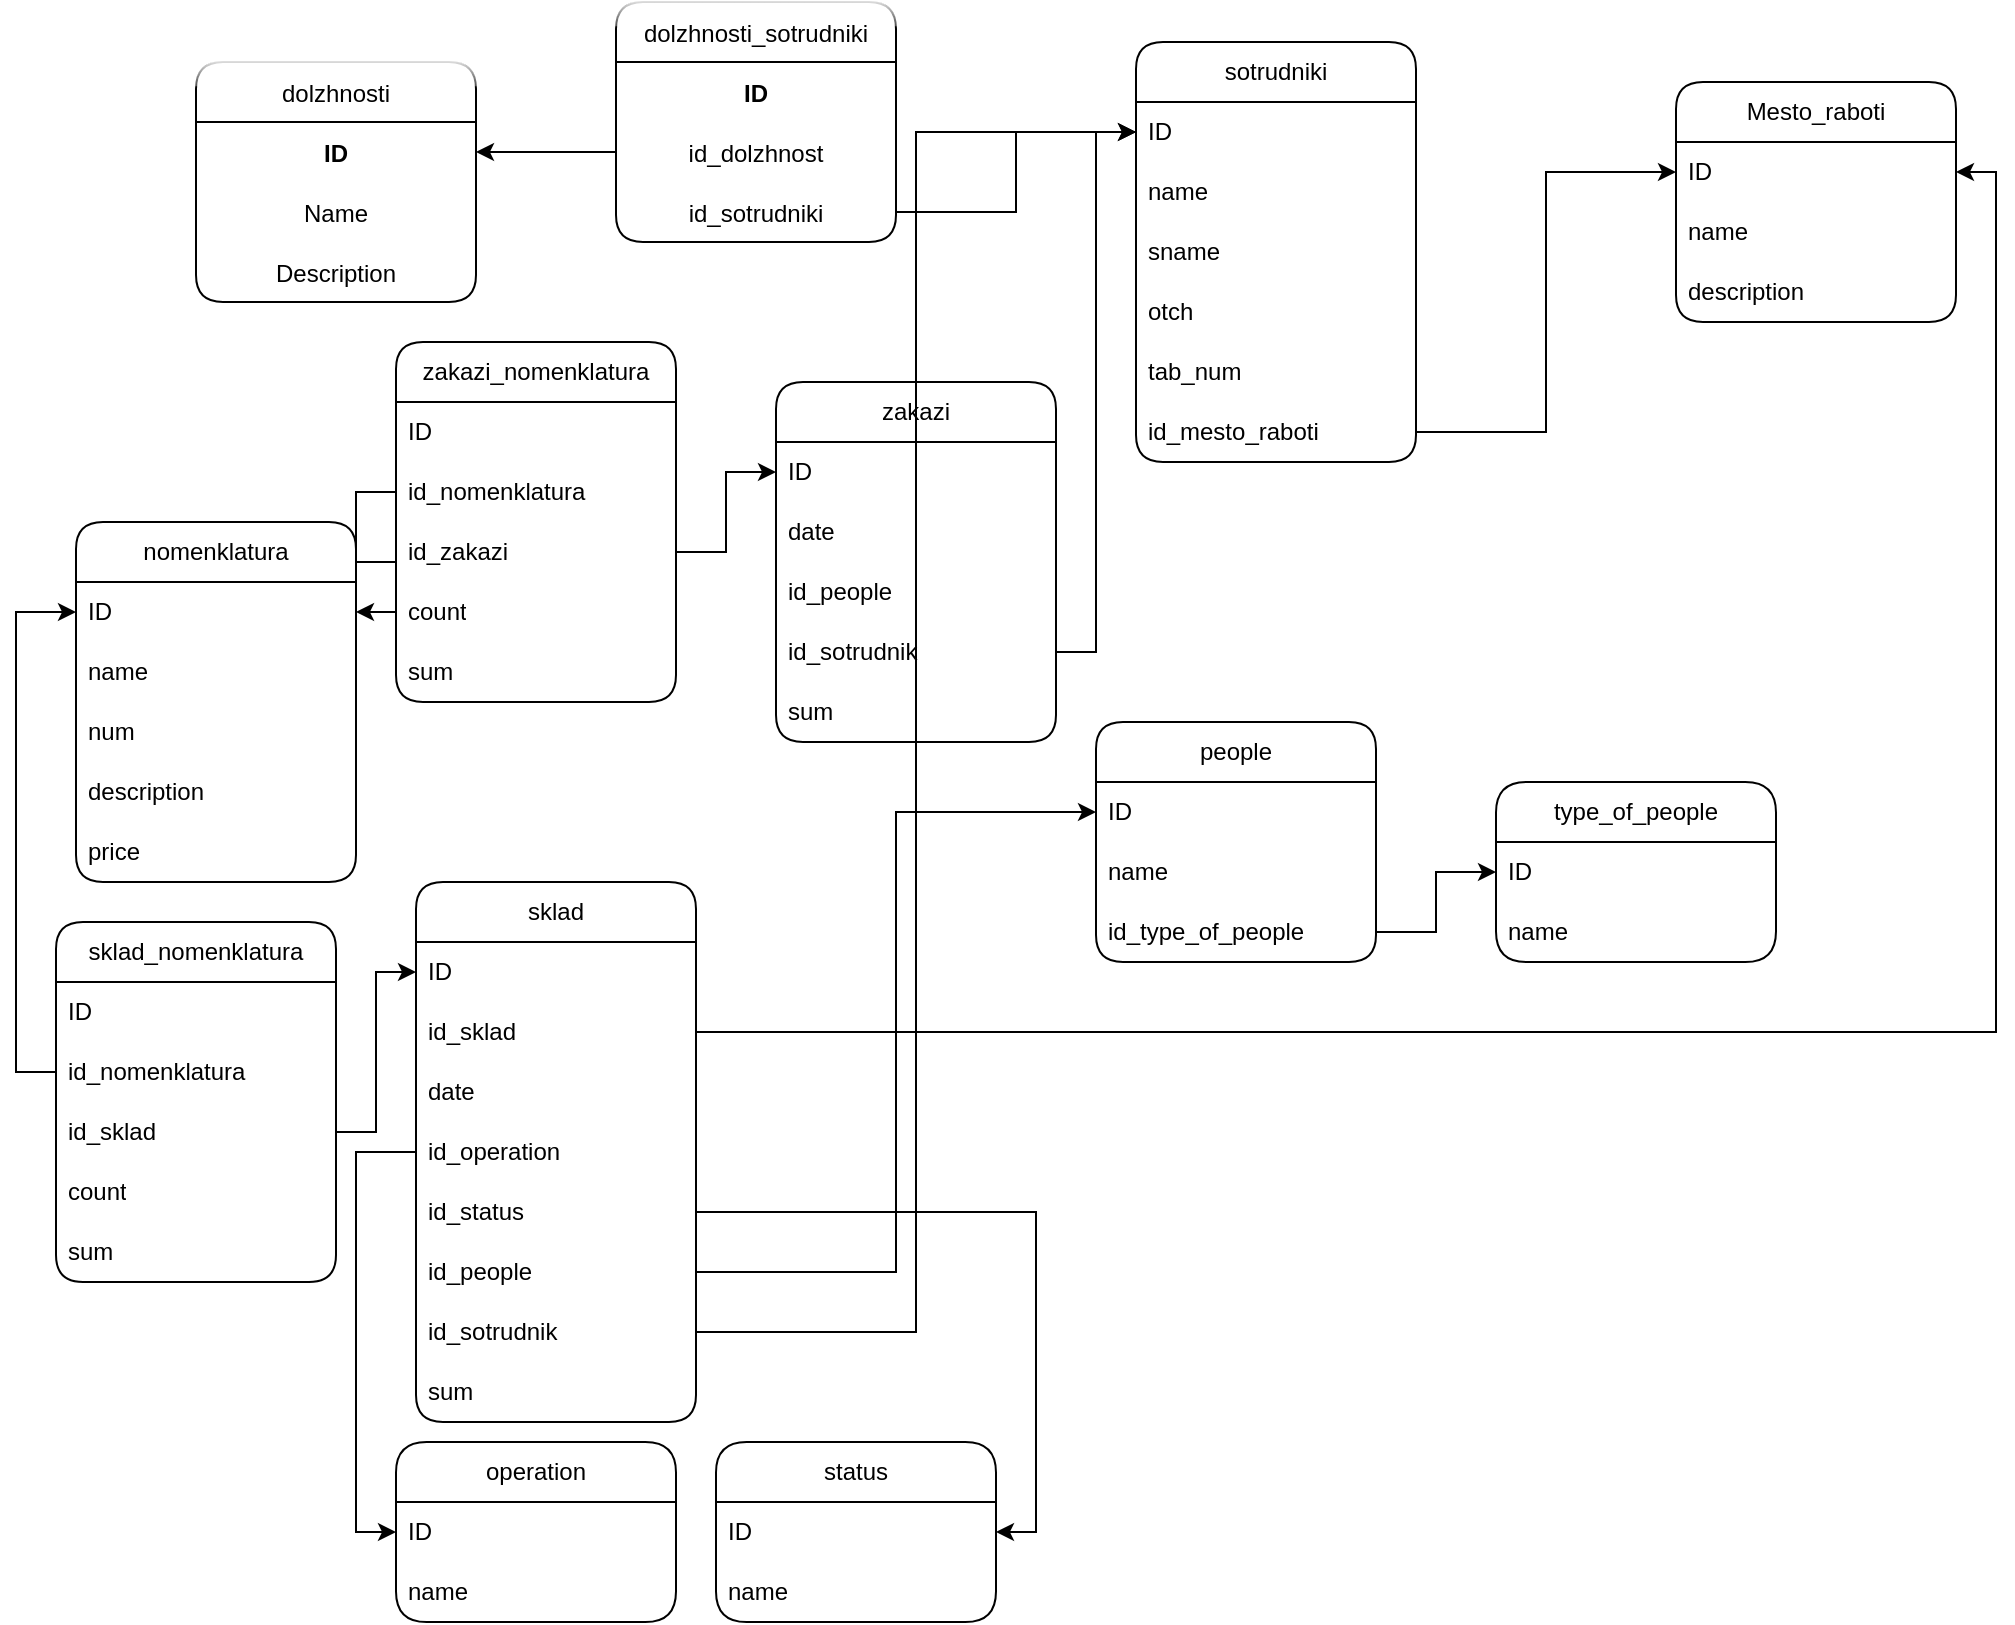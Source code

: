 <mxfile version="20.7.4" type="github">
  <diagram name="Page-1" id="9f46799a-70d6-7492-0946-bef42562c5a5">
    <mxGraphModel dx="1035" dy="1403" grid="1" gridSize="10" guides="1" tooltips="1" connect="1" arrows="1" fold="1" page="1" pageScale="1" pageWidth="1100" pageHeight="850" background="none" math="0" shadow="0">
      <root>
        <mxCell id="0" />
        <mxCell id="1" parent="0" />
        <mxCell id="T5hlyo-ahhFVCAqhgBuh-1" value="Mesto_raboti" style="swimlane;fontStyle=0;childLayout=stackLayout;horizontal=1;startSize=30;horizontalStack=0;resizeParent=1;resizeParentMax=0;resizeLast=0;collapsible=1;marginBottom=0;whiteSpace=wrap;html=1;fillStyle=auto;shadow=0;glass=0;rounded=1;" vertex="1" parent="1">
          <mxGeometry x="840" y="-780" width="140" height="120" as="geometry" />
        </mxCell>
        <mxCell id="T5hlyo-ahhFVCAqhgBuh-8" value="ID" style="text;strokeColor=none;fillColor=none;align=left;verticalAlign=middle;spacingLeft=4;spacingRight=4;overflow=hidden;points=[[0,0.5],[1,0.5]];portConstraint=eastwest;rotatable=0;whiteSpace=wrap;html=1;" vertex="1" parent="T5hlyo-ahhFVCAqhgBuh-1">
          <mxGeometry y="30" width="140" height="30" as="geometry" />
        </mxCell>
        <mxCell id="T5hlyo-ahhFVCAqhgBuh-2" value="name" style="text;strokeColor=none;fillColor=none;align=left;verticalAlign=middle;spacingLeft=4;spacingRight=4;overflow=hidden;points=[[0,0.5],[1,0.5]];portConstraint=eastwest;rotatable=0;whiteSpace=wrap;html=1;" vertex="1" parent="T5hlyo-ahhFVCAqhgBuh-1">
          <mxGeometry y="60" width="140" height="30" as="geometry" />
        </mxCell>
        <mxCell id="T5hlyo-ahhFVCAqhgBuh-3" value="description" style="text;strokeColor=none;fillColor=none;align=left;verticalAlign=middle;spacingLeft=4;spacingRight=4;overflow=hidden;points=[[0,0.5],[1,0.5]];portConstraint=eastwest;rotatable=0;whiteSpace=wrap;html=1;" vertex="1" parent="T5hlyo-ahhFVCAqhgBuh-1">
          <mxGeometry y="90" width="140" height="30" as="geometry" />
        </mxCell>
        <mxCell id="T5hlyo-ahhFVCAqhgBuh-5" value="sotrudniki" style="swimlane;fontStyle=0;childLayout=stackLayout;horizontal=1;startSize=30;horizontalStack=0;resizeParent=1;resizeParentMax=0;resizeLast=0;collapsible=1;marginBottom=0;whiteSpace=wrap;html=1;fillStyle=auto;shadow=0;glass=0;rounded=1;" vertex="1" parent="1">
          <mxGeometry x="570" y="-800" width="140" height="210" as="geometry" />
        </mxCell>
        <mxCell id="T5hlyo-ahhFVCAqhgBuh-9" value="ID" style="text;strokeColor=none;fillColor=none;align=left;verticalAlign=middle;spacingLeft=4;spacingRight=4;overflow=hidden;points=[[0,0.5],[1,0.5]];portConstraint=eastwest;rotatable=0;whiteSpace=wrap;html=1;" vertex="1" parent="T5hlyo-ahhFVCAqhgBuh-5">
          <mxGeometry y="30" width="140" height="30" as="geometry" />
        </mxCell>
        <mxCell id="T5hlyo-ahhFVCAqhgBuh-6" value="name" style="text;strokeColor=none;fillColor=none;align=left;verticalAlign=middle;spacingLeft=4;spacingRight=4;overflow=hidden;points=[[0,0.5],[1,0.5]];portConstraint=eastwest;rotatable=0;whiteSpace=wrap;html=1;" vertex="1" parent="T5hlyo-ahhFVCAqhgBuh-5">
          <mxGeometry y="60" width="140" height="30" as="geometry" />
        </mxCell>
        <mxCell id="T5hlyo-ahhFVCAqhgBuh-7" value="sname" style="text;strokeColor=none;fillColor=none;align=left;verticalAlign=middle;spacingLeft=4;spacingRight=4;overflow=hidden;points=[[0,0.5],[1,0.5]];portConstraint=eastwest;rotatable=0;whiteSpace=wrap;html=1;" vertex="1" parent="T5hlyo-ahhFVCAqhgBuh-5">
          <mxGeometry y="90" width="140" height="30" as="geometry" />
        </mxCell>
        <mxCell id="T5hlyo-ahhFVCAqhgBuh-10" value="otch" style="text;strokeColor=none;fillColor=none;align=left;verticalAlign=middle;spacingLeft=4;spacingRight=4;overflow=hidden;points=[[0,0.5],[1,0.5]];portConstraint=eastwest;rotatable=0;whiteSpace=wrap;html=1;" vertex="1" parent="T5hlyo-ahhFVCAqhgBuh-5">
          <mxGeometry y="120" width="140" height="30" as="geometry" />
        </mxCell>
        <mxCell id="T5hlyo-ahhFVCAqhgBuh-21" value="tab_num" style="text;strokeColor=none;fillColor=none;align=left;verticalAlign=middle;spacingLeft=4;spacingRight=4;overflow=hidden;points=[[0,0.5],[1,0.5]];portConstraint=eastwest;rotatable=0;whiteSpace=wrap;html=1;" vertex="1" parent="T5hlyo-ahhFVCAqhgBuh-5">
          <mxGeometry y="150" width="140" height="30" as="geometry" />
        </mxCell>
        <mxCell id="T5hlyo-ahhFVCAqhgBuh-22" value="id_mesto_raboti" style="text;strokeColor=none;fillColor=none;align=left;verticalAlign=middle;spacingLeft=4;spacingRight=4;overflow=hidden;points=[[0,0.5],[1,0.5]];portConstraint=eastwest;rotatable=0;whiteSpace=wrap;html=1;" vertex="1" parent="T5hlyo-ahhFVCAqhgBuh-5">
          <mxGeometry y="180" width="140" height="30" as="geometry" />
        </mxCell>
        <mxCell id="T5hlyo-ahhFVCAqhgBuh-11" value="dolzhnosti" style="swimlane;fontStyle=0;childLayout=stackLayout;horizontal=1;startSize=30;horizontalStack=0;resizeParent=1;resizeParentMax=0;resizeLast=0;collapsible=1;marginBottom=0;rounded=1;shadow=0;glass=1;sketch=0;swimlaneFillColor=none;" vertex="1" parent="1">
          <mxGeometry x="100" y="-790" width="140" height="120" as="geometry" />
        </mxCell>
        <mxCell id="T5hlyo-ahhFVCAqhgBuh-12" value="ID" style="text;strokeColor=none;fillColor=none;align=center;verticalAlign=middle;spacingLeft=4;spacingRight=4;overflow=hidden;points=[[0,0.5],[1,0.5]];portConstraint=eastwest;rotatable=0;rounded=1;shadow=0;glass=1;sketch=0;fontStyle=1" vertex="1" parent="T5hlyo-ahhFVCAqhgBuh-11">
          <mxGeometry y="30" width="140" height="30" as="geometry" />
        </mxCell>
        <mxCell id="T5hlyo-ahhFVCAqhgBuh-13" value="Name" style="text;strokeColor=none;fillColor=none;align=center;verticalAlign=middle;spacingLeft=4;spacingRight=4;overflow=hidden;points=[[0,0.5],[1,0.5]];portConstraint=eastwest;rotatable=0;rounded=1;shadow=0;glass=1;sketch=0;fontStyle=0" vertex="1" parent="T5hlyo-ahhFVCAqhgBuh-11">
          <mxGeometry y="60" width="140" height="30" as="geometry" />
        </mxCell>
        <mxCell id="T5hlyo-ahhFVCAqhgBuh-14" value="Description" style="text;strokeColor=none;fillColor=none;align=center;verticalAlign=middle;spacingLeft=4;spacingRight=4;overflow=hidden;points=[[0,0.5],[1,0.5]];portConstraint=eastwest;rotatable=0;rounded=1;shadow=0;glass=1;sketch=0;fontStyle=0" vertex="1" parent="T5hlyo-ahhFVCAqhgBuh-11">
          <mxGeometry y="90" width="140" height="30" as="geometry" />
        </mxCell>
        <mxCell id="T5hlyo-ahhFVCAqhgBuh-15" value="dolzhnosti_sotrudniki" style="swimlane;fontStyle=0;childLayout=stackLayout;horizontal=1;startSize=30;horizontalStack=0;resizeParent=1;resizeParentMax=0;resizeLast=0;collapsible=1;marginBottom=0;rounded=1;shadow=0;glass=1;sketch=0;swimlaneFillColor=none;" vertex="1" parent="1">
          <mxGeometry x="310" y="-820" width="140" height="120" as="geometry" />
        </mxCell>
        <mxCell id="T5hlyo-ahhFVCAqhgBuh-16" value="ID" style="text;strokeColor=none;fillColor=none;align=center;verticalAlign=middle;spacingLeft=4;spacingRight=4;overflow=hidden;points=[[0,0.5],[1,0.5]];portConstraint=eastwest;rotatable=0;rounded=1;shadow=0;glass=1;sketch=0;fontStyle=1" vertex="1" parent="T5hlyo-ahhFVCAqhgBuh-15">
          <mxGeometry y="30" width="140" height="30" as="geometry" />
        </mxCell>
        <mxCell id="T5hlyo-ahhFVCAqhgBuh-17" value="id_dolzhnost" style="text;strokeColor=none;fillColor=none;align=center;verticalAlign=middle;spacingLeft=4;spacingRight=4;overflow=hidden;points=[[0,0.5],[1,0.5]];portConstraint=eastwest;rotatable=0;rounded=1;shadow=0;glass=1;sketch=0;fontStyle=0" vertex="1" parent="T5hlyo-ahhFVCAqhgBuh-15">
          <mxGeometry y="60" width="140" height="30" as="geometry" />
        </mxCell>
        <mxCell id="T5hlyo-ahhFVCAqhgBuh-18" value="id_sotrudniki" style="text;strokeColor=none;fillColor=none;align=center;verticalAlign=middle;spacingLeft=4;spacingRight=4;overflow=hidden;points=[[0,0.5],[1,0.5]];portConstraint=eastwest;rotatable=0;rounded=1;shadow=0;glass=1;sketch=0;fontStyle=0" vertex="1" parent="T5hlyo-ahhFVCAqhgBuh-15">
          <mxGeometry y="90" width="140" height="30" as="geometry" />
        </mxCell>
        <mxCell id="T5hlyo-ahhFVCAqhgBuh-19" style="edgeStyle=orthogonalEdgeStyle;rounded=0;orthogonalLoop=1;jettySize=auto;html=1;exitX=0;exitY=0.5;exitDx=0;exitDy=0;entryX=1;entryY=0.5;entryDx=0;entryDy=0;" edge="1" parent="1" source="T5hlyo-ahhFVCAqhgBuh-17" target="T5hlyo-ahhFVCAqhgBuh-12">
          <mxGeometry relative="1" as="geometry" />
        </mxCell>
        <mxCell id="T5hlyo-ahhFVCAqhgBuh-20" style="edgeStyle=orthogonalEdgeStyle;rounded=0;orthogonalLoop=1;jettySize=auto;html=1;entryX=0;entryY=0.5;entryDx=0;entryDy=0;" edge="1" parent="1" source="T5hlyo-ahhFVCAqhgBuh-18" target="T5hlyo-ahhFVCAqhgBuh-9">
          <mxGeometry relative="1" as="geometry" />
        </mxCell>
        <mxCell id="T5hlyo-ahhFVCAqhgBuh-23" style="edgeStyle=orthogonalEdgeStyle;rounded=0;orthogonalLoop=1;jettySize=auto;html=1;entryX=0;entryY=0.5;entryDx=0;entryDy=0;" edge="1" parent="1" source="T5hlyo-ahhFVCAqhgBuh-22" target="T5hlyo-ahhFVCAqhgBuh-8">
          <mxGeometry relative="1" as="geometry" />
        </mxCell>
        <mxCell id="T5hlyo-ahhFVCAqhgBuh-24" value="people" style="swimlane;fontStyle=0;childLayout=stackLayout;horizontal=1;startSize=30;horizontalStack=0;resizeParent=1;resizeParentMax=0;resizeLast=0;collapsible=1;marginBottom=0;whiteSpace=wrap;html=1;fillStyle=auto;shadow=0;glass=0;rounded=1;" vertex="1" parent="1">
          <mxGeometry x="550" y="-460" width="140" height="120" as="geometry" />
        </mxCell>
        <mxCell id="T5hlyo-ahhFVCAqhgBuh-25" value="ID" style="text;strokeColor=none;fillColor=none;align=left;verticalAlign=middle;spacingLeft=4;spacingRight=4;overflow=hidden;points=[[0,0.5],[1,0.5]];portConstraint=eastwest;rotatable=0;whiteSpace=wrap;html=1;" vertex="1" parent="T5hlyo-ahhFVCAqhgBuh-24">
          <mxGeometry y="30" width="140" height="30" as="geometry" />
        </mxCell>
        <mxCell id="T5hlyo-ahhFVCAqhgBuh-26" value="name" style="text;strokeColor=none;fillColor=none;align=left;verticalAlign=middle;spacingLeft=4;spacingRight=4;overflow=hidden;points=[[0,0.5],[1,0.5]];portConstraint=eastwest;rotatable=0;whiteSpace=wrap;html=1;" vertex="1" parent="T5hlyo-ahhFVCAqhgBuh-24">
          <mxGeometry y="60" width="140" height="30" as="geometry" />
        </mxCell>
        <mxCell id="T5hlyo-ahhFVCAqhgBuh-77" value="id_type_of_people" style="text;strokeColor=none;fillColor=none;align=left;verticalAlign=middle;spacingLeft=4;spacingRight=4;overflow=hidden;points=[[0,0.5],[1,0.5]];portConstraint=eastwest;rotatable=0;whiteSpace=wrap;html=1;" vertex="1" parent="T5hlyo-ahhFVCAqhgBuh-24">
          <mxGeometry y="90" width="140" height="30" as="geometry" />
        </mxCell>
        <mxCell id="T5hlyo-ahhFVCAqhgBuh-47" value="nomenklatura" style="swimlane;fontStyle=0;childLayout=stackLayout;horizontal=1;startSize=30;horizontalStack=0;resizeParent=1;resizeParentMax=0;resizeLast=0;collapsible=1;marginBottom=0;whiteSpace=wrap;html=1;fillStyle=auto;shadow=0;glass=0;rounded=1;" vertex="1" parent="1">
          <mxGeometry x="40" y="-560" width="140" height="180" as="geometry" />
        </mxCell>
        <mxCell id="T5hlyo-ahhFVCAqhgBuh-48" value="ID" style="text;strokeColor=none;fillColor=none;align=left;verticalAlign=middle;spacingLeft=4;spacingRight=4;overflow=hidden;points=[[0,0.5],[1,0.5]];portConstraint=eastwest;rotatable=0;whiteSpace=wrap;html=1;" vertex="1" parent="T5hlyo-ahhFVCAqhgBuh-47">
          <mxGeometry y="30" width="140" height="30" as="geometry" />
        </mxCell>
        <mxCell id="T5hlyo-ahhFVCAqhgBuh-49" value="name" style="text;strokeColor=none;fillColor=none;align=left;verticalAlign=middle;spacingLeft=4;spacingRight=4;overflow=hidden;points=[[0,0.5],[1,0.5]];portConstraint=eastwest;rotatable=0;whiteSpace=wrap;html=1;" vertex="1" parent="T5hlyo-ahhFVCAqhgBuh-47">
          <mxGeometry y="60" width="140" height="30" as="geometry" />
        </mxCell>
        <mxCell id="T5hlyo-ahhFVCAqhgBuh-50" value="num" style="text;strokeColor=none;fillColor=none;align=left;verticalAlign=middle;spacingLeft=4;spacingRight=4;overflow=hidden;points=[[0,0.5],[1,0.5]];portConstraint=eastwest;rotatable=0;whiteSpace=wrap;html=1;" vertex="1" parent="T5hlyo-ahhFVCAqhgBuh-47">
          <mxGeometry y="90" width="140" height="30" as="geometry" />
        </mxCell>
        <mxCell id="T5hlyo-ahhFVCAqhgBuh-68" value="description" style="text;strokeColor=none;fillColor=none;align=left;verticalAlign=middle;spacingLeft=4;spacingRight=4;overflow=hidden;points=[[0,0.5],[1,0.5]];portConstraint=eastwest;rotatable=0;whiteSpace=wrap;html=1;" vertex="1" parent="T5hlyo-ahhFVCAqhgBuh-47">
          <mxGeometry y="120" width="140" height="30" as="geometry" />
        </mxCell>
        <mxCell id="T5hlyo-ahhFVCAqhgBuh-69" value="price" style="text;strokeColor=none;fillColor=none;align=left;verticalAlign=middle;spacingLeft=4;spacingRight=4;overflow=hidden;points=[[0,0.5],[1,0.5]];portConstraint=eastwest;rotatable=0;whiteSpace=wrap;html=1;" vertex="1" parent="T5hlyo-ahhFVCAqhgBuh-47">
          <mxGeometry y="150" width="140" height="30" as="geometry" />
        </mxCell>
        <mxCell id="T5hlyo-ahhFVCAqhgBuh-51" value="sklad" style="swimlane;fontStyle=0;childLayout=stackLayout;horizontal=1;startSize=30;horizontalStack=0;resizeParent=1;resizeParentMax=0;resizeLast=0;collapsible=1;marginBottom=0;whiteSpace=wrap;html=1;fillStyle=auto;shadow=0;glass=0;rounded=1;" vertex="1" parent="1">
          <mxGeometry x="210" y="-380" width="140" height="270" as="geometry" />
        </mxCell>
        <mxCell id="T5hlyo-ahhFVCAqhgBuh-52" value="ID" style="text;strokeColor=none;fillColor=none;align=left;verticalAlign=middle;spacingLeft=4;spacingRight=4;overflow=hidden;points=[[0,0.5],[1,0.5]];portConstraint=eastwest;rotatable=0;whiteSpace=wrap;html=1;" vertex="1" parent="T5hlyo-ahhFVCAqhgBuh-51">
          <mxGeometry y="30" width="140" height="30" as="geometry" />
        </mxCell>
        <mxCell id="T5hlyo-ahhFVCAqhgBuh-64" value="id_sklad" style="text;strokeColor=none;fillColor=none;align=left;verticalAlign=middle;spacingLeft=4;spacingRight=4;overflow=hidden;points=[[0,0.5],[1,0.5]];portConstraint=eastwest;rotatable=0;whiteSpace=wrap;html=1;" vertex="1" parent="T5hlyo-ahhFVCAqhgBuh-51">
          <mxGeometry y="60" width="140" height="30" as="geometry" />
        </mxCell>
        <mxCell id="T5hlyo-ahhFVCAqhgBuh-53" value="date" style="text;strokeColor=none;fillColor=none;align=left;verticalAlign=middle;spacingLeft=4;spacingRight=4;overflow=hidden;points=[[0,0.5],[1,0.5]];portConstraint=eastwest;rotatable=0;whiteSpace=wrap;html=1;" vertex="1" parent="T5hlyo-ahhFVCAqhgBuh-51">
          <mxGeometry y="90" width="140" height="30" as="geometry" />
        </mxCell>
        <mxCell id="T5hlyo-ahhFVCAqhgBuh-54" value="id_operation" style="text;strokeColor=none;fillColor=none;align=left;verticalAlign=middle;spacingLeft=4;spacingRight=4;overflow=hidden;points=[[0,0.5],[1,0.5]];portConstraint=eastwest;rotatable=0;whiteSpace=wrap;html=1;" vertex="1" parent="T5hlyo-ahhFVCAqhgBuh-51">
          <mxGeometry y="120" width="140" height="30" as="geometry" />
        </mxCell>
        <mxCell id="T5hlyo-ahhFVCAqhgBuh-71" value="id_status" style="text;strokeColor=none;fillColor=none;align=left;verticalAlign=middle;spacingLeft=4;spacingRight=4;overflow=hidden;points=[[0,0.5],[1,0.5]];portConstraint=eastwest;rotatable=0;whiteSpace=wrap;html=1;" vertex="1" parent="T5hlyo-ahhFVCAqhgBuh-51">
          <mxGeometry y="150" width="140" height="30" as="geometry" />
        </mxCell>
        <mxCell id="T5hlyo-ahhFVCAqhgBuh-82" value="id_people" style="text;strokeColor=none;fillColor=none;align=left;verticalAlign=middle;spacingLeft=4;spacingRight=4;overflow=hidden;points=[[0,0.5],[1,0.5]];portConstraint=eastwest;rotatable=0;whiteSpace=wrap;html=1;" vertex="1" parent="T5hlyo-ahhFVCAqhgBuh-51">
          <mxGeometry y="180" width="140" height="30" as="geometry" />
        </mxCell>
        <mxCell id="T5hlyo-ahhFVCAqhgBuh-84" value="id_sotrudnik" style="text;strokeColor=none;fillColor=none;align=left;verticalAlign=middle;spacingLeft=4;spacingRight=4;overflow=hidden;points=[[0,0.5],[1,0.5]];portConstraint=eastwest;rotatable=0;whiteSpace=wrap;html=1;" vertex="1" parent="T5hlyo-ahhFVCAqhgBuh-51">
          <mxGeometry y="210" width="140" height="30" as="geometry" />
        </mxCell>
        <mxCell id="T5hlyo-ahhFVCAqhgBuh-97" value="sum" style="text;strokeColor=none;fillColor=none;align=left;verticalAlign=middle;spacingLeft=4;spacingRight=4;overflow=hidden;points=[[0,0.5],[1,0.5]];portConstraint=eastwest;rotatable=0;whiteSpace=wrap;html=1;" vertex="1" parent="T5hlyo-ahhFVCAqhgBuh-51">
          <mxGeometry y="240" width="140" height="30" as="geometry" />
        </mxCell>
        <mxCell id="T5hlyo-ahhFVCAqhgBuh-55" value="operation" style="swimlane;fontStyle=0;childLayout=stackLayout;horizontal=1;startSize=30;horizontalStack=0;resizeParent=1;resizeParentMax=0;resizeLast=0;collapsible=1;marginBottom=0;whiteSpace=wrap;html=1;fillStyle=auto;shadow=0;glass=0;rounded=1;arcSize=17;" vertex="1" parent="1">
          <mxGeometry x="200" y="-100" width="140" height="90" as="geometry" />
        </mxCell>
        <mxCell id="T5hlyo-ahhFVCAqhgBuh-56" value="ID" style="text;strokeColor=none;fillColor=none;align=left;verticalAlign=middle;spacingLeft=4;spacingRight=4;overflow=hidden;points=[[0,0.5],[1,0.5]];portConstraint=eastwest;rotatable=0;whiteSpace=wrap;html=1;" vertex="1" parent="T5hlyo-ahhFVCAqhgBuh-55">
          <mxGeometry y="30" width="140" height="30" as="geometry" />
        </mxCell>
        <mxCell id="T5hlyo-ahhFVCAqhgBuh-57" value="name" style="text;strokeColor=none;fillColor=none;align=left;verticalAlign=middle;spacingLeft=4;spacingRight=4;overflow=hidden;points=[[0,0.5],[1,0.5]];portConstraint=eastwest;rotatable=0;whiteSpace=wrap;html=1;" vertex="1" parent="T5hlyo-ahhFVCAqhgBuh-55">
          <mxGeometry y="60" width="140" height="30" as="geometry" />
        </mxCell>
        <mxCell id="T5hlyo-ahhFVCAqhgBuh-59" style="edgeStyle=orthogonalEdgeStyle;rounded=0;orthogonalLoop=1;jettySize=auto;html=1;exitX=0;exitY=0.5;exitDx=0;exitDy=0;entryX=0;entryY=0.5;entryDx=0;entryDy=0;" edge="1" parent="1" source="T5hlyo-ahhFVCAqhgBuh-54" target="T5hlyo-ahhFVCAqhgBuh-56">
          <mxGeometry relative="1" as="geometry" />
        </mxCell>
        <mxCell id="T5hlyo-ahhFVCAqhgBuh-60" value="sklad_nomenklatura" style="swimlane;fontStyle=0;childLayout=stackLayout;horizontal=1;startSize=30;horizontalStack=0;resizeParent=1;resizeParentMax=0;resizeLast=0;collapsible=1;marginBottom=0;whiteSpace=wrap;html=1;fillStyle=auto;shadow=0;glass=0;rounded=1;" vertex="1" parent="1">
          <mxGeometry x="30" y="-360" width="140" height="180" as="geometry" />
        </mxCell>
        <mxCell id="T5hlyo-ahhFVCAqhgBuh-61" value="ID" style="text;strokeColor=none;fillColor=none;align=left;verticalAlign=middle;spacingLeft=4;spacingRight=4;overflow=hidden;points=[[0,0.5],[1,0.5]];portConstraint=eastwest;rotatable=0;whiteSpace=wrap;html=1;" vertex="1" parent="T5hlyo-ahhFVCAqhgBuh-60">
          <mxGeometry y="30" width="140" height="30" as="geometry" />
        </mxCell>
        <mxCell id="T5hlyo-ahhFVCAqhgBuh-62" value="id_nomenklatura" style="text;strokeColor=none;fillColor=none;align=left;verticalAlign=middle;spacingLeft=4;spacingRight=4;overflow=hidden;points=[[0,0.5],[1,0.5]];portConstraint=eastwest;rotatable=0;whiteSpace=wrap;html=1;" vertex="1" parent="T5hlyo-ahhFVCAqhgBuh-60">
          <mxGeometry y="60" width="140" height="30" as="geometry" />
        </mxCell>
        <mxCell id="T5hlyo-ahhFVCAqhgBuh-63" value="id_sklad" style="text;strokeColor=none;fillColor=none;align=left;verticalAlign=middle;spacingLeft=4;spacingRight=4;overflow=hidden;points=[[0,0.5],[1,0.5]];portConstraint=eastwest;rotatable=0;whiteSpace=wrap;html=1;" vertex="1" parent="T5hlyo-ahhFVCAqhgBuh-60">
          <mxGeometry y="90" width="140" height="30" as="geometry" />
        </mxCell>
        <mxCell id="T5hlyo-ahhFVCAqhgBuh-70" value="count" style="text;strokeColor=none;fillColor=none;align=left;verticalAlign=middle;spacingLeft=4;spacingRight=4;overflow=hidden;points=[[0,0.5],[1,0.5]];portConstraint=eastwest;rotatable=0;whiteSpace=wrap;html=1;" vertex="1" parent="T5hlyo-ahhFVCAqhgBuh-60">
          <mxGeometry y="120" width="140" height="30" as="geometry" />
        </mxCell>
        <mxCell id="T5hlyo-ahhFVCAqhgBuh-96" value="sum" style="text;strokeColor=none;fillColor=none;align=left;verticalAlign=middle;spacingLeft=4;spacingRight=4;overflow=hidden;points=[[0,0.5],[1,0.5]];portConstraint=eastwest;rotatable=0;whiteSpace=wrap;html=1;" vertex="1" parent="T5hlyo-ahhFVCAqhgBuh-60">
          <mxGeometry y="150" width="140" height="30" as="geometry" />
        </mxCell>
        <mxCell id="T5hlyo-ahhFVCAqhgBuh-65" style="edgeStyle=orthogonalEdgeStyle;rounded=0;orthogonalLoop=1;jettySize=auto;html=1;exitX=1;exitY=0.5;exitDx=0;exitDy=0;entryX=1;entryY=0.5;entryDx=0;entryDy=0;" edge="1" parent="1" source="T5hlyo-ahhFVCAqhgBuh-64" target="T5hlyo-ahhFVCAqhgBuh-8">
          <mxGeometry relative="1" as="geometry" />
        </mxCell>
        <mxCell id="T5hlyo-ahhFVCAqhgBuh-66" style="edgeStyle=orthogonalEdgeStyle;rounded=0;orthogonalLoop=1;jettySize=auto;html=1;exitX=0;exitY=0.5;exitDx=0;exitDy=0;entryX=0;entryY=0.5;entryDx=0;entryDy=0;" edge="1" parent="1" source="T5hlyo-ahhFVCAqhgBuh-62" target="T5hlyo-ahhFVCAqhgBuh-48">
          <mxGeometry relative="1" as="geometry" />
        </mxCell>
        <mxCell id="T5hlyo-ahhFVCAqhgBuh-67" style="edgeStyle=orthogonalEdgeStyle;rounded=0;orthogonalLoop=1;jettySize=auto;html=1;exitX=1;exitY=0.5;exitDx=0;exitDy=0;entryX=0;entryY=0.5;entryDx=0;entryDy=0;" edge="1" parent="1" source="T5hlyo-ahhFVCAqhgBuh-63" target="T5hlyo-ahhFVCAqhgBuh-52">
          <mxGeometry relative="1" as="geometry" />
        </mxCell>
        <mxCell id="T5hlyo-ahhFVCAqhgBuh-72" value="status" style="swimlane;fontStyle=0;childLayout=stackLayout;horizontal=1;startSize=30;horizontalStack=0;resizeParent=1;resizeParentMax=0;resizeLast=0;collapsible=1;marginBottom=0;whiteSpace=wrap;html=1;fillStyle=auto;shadow=0;glass=0;rounded=1;arcSize=17;" vertex="1" parent="1">
          <mxGeometry x="360" y="-100" width="140" height="90" as="geometry" />
        </mxCell>
        <mxCell id="T5hlyo-ahhFVCAqhgBuh-73" value="ID" style="text;strokeColor=none;fillColor=none;align=left;verticalAlign=middle;spacingLeft=4;spacingRight=4;overflow=hidden;points=[[0,0.5],[1,0.5]];portConstraint=eastwest;rotatable=0;whiteSpace=wrap;html=1;" vertex="1" parent="T5hlyo-ahhFVCAqhgBuh-72">
          <mxGeometry y="30" width="140" height="30" as="geometry" />
        </mxCell>
        <mxCell id="T5hlyo-ahhFVCAqhgBuh-74" value="name" style="text;strokeColor=none;fillColor=none;align=left;verticalAlign=middle;spacingLeft=4;spacingRight=4;overflow=hidden;points=[[0,0.5],[1,0.5]];portConstraint=eastwest;rotatable=0;whiteSpace=wrap;html=1;" vertex="1" parent="T5hlyo-ahhFVCAqhgBuh-72">
          <mxGeometry y="60" width="140" height="30" as="geometry" />
        </mxCell>
        <mxCell id="T5hlyo-ahhFVCAqhgBuh-75" style="edgeStyle=orthogonalEdgeStyle;rounded=0;orthogonalLoop=1;jettySize=auto;html=1;entryX=1;entryY=0.5;entryDx=0;entryDy=0;" edge="1" parent="1" source="T5hlyo-ahhFVCAqhgBuh-71" target="T5hlyo-ahhFVCAqhgBuh-73">
          <mxGeometry relative="1" as="geometry" />
        </mxCell>
        <mxCell id="T5hlyo-ahhFVCAqhgBuh-78" value="type_of_people" style="swimlane;fontStyle=0;childLayout=stackLayout;horizontal=1;startSize=30;horizontalStack=0;resizeParent=1;resizeParentMax=0;resizeLast=0;collapsible=1;marginBottom=0;whiteSpace=wrap;html=1;fillStyle=auto;shadow=0;glass=0;rounded=1;arcSize=17;" vertex="1" parent="1">
          <mxGeometry x="750" y="-430" width="140" height="90" as="geometry" />
        </mxCell>
        <mxCell id="T5hlyo-ahhFVCAqhgBuh-79" value="ID" style="text;strokeColor=none;fillColor=none;align=left;verticalAlign=middle;spacingLeft=4;spacingRight=4;overflow=hidden;points=[[0,0.5],[1,0.5]];portConstraint=eastwest;rotatable=0;whiteSpace=wrap;html=1;" vertex="1" parent="T5hlyo-ahhFVCAqhgBuh-78">
          <mxGeometry y="30" width="140" height="30" as="geometry" />
        </mxCell>
        <mxCell id="T5hlyo-ahhFVCAqhgBuh-80" value="name" style="text;strokeColor=none;fillColor=none;align=left;verticalAlign=middle;spacingLeft=4;spacingRight=4;overflow=hidden;points=[[0,0.5],[1,0.5]];portConstraint=eastwest;rotatable=0;whiteSpace=wrap;html=1;" vertex="1" parent="T5hlyo-ahhFVCAqhgBuh-78">
          <mxGeometry y="60" width="140" height="30" as="geometry" />
        </mxCell>
        <mxCell id="T5hlyo-ahhFVCAqhgBuh-81" style="edgeStyle=orthogonalEdgeStyle;rounded=0;orthogonalLoop=1;jettySize=auto;html=1;exitX=1;exitY=0.5;exitDx=0;exitDy=0;entryX=0;entryY=0.5;entryDx=0;entryDy=0;" edge="1" parent="1" source="T5hlyo-ahhFVCAqhgBuh-77" target="T5hlyo-ahhFVCAqhgBuh-78">
          <mxGeometry relative="1" as="geometry" />
        </mxCell>
        <mxCell id="T5hlyo-ahhFVCAqhgBuh-83" style="edgeStyle=orthogonalEdgeStyle;rounded=0;orthogonalLoop=1;jettySize=auto;html=1;entryX=0;entryY=0.5;entryDx=0;entryDy=0;" edge="1" parent="1" source="T5hlyo-ahhFVCAqhgBuh-82" target="T5hlyo-ahhFVCAqhgBuh-25">
          <mxGeometry relative="1" as="geometry" />
        </mxCell>
        <mxCell id="T5hlyo-ahhFVCAqhgBuh-91" value="zakazi_nomenklatura" style="swimlane;fontStyle=0;childLayout=stackLayout;horizontal=1;startSize=30;horizontalStack=0;resizeParent=1;resizeParentMax=0;resizeLast=0;collapsible=1;marginBottom=0;whiteSpace=wrap;html=1;fillStyle=auto;shadow=0;glass=0;rounded=1;" vertex="1" parent="1">
          <mxGeometry x="200" y="-650" width="140" height="180" as="geometry" />
        </mxCell>
        <mxCell id="T5hlyo-ahhFVCAqhgBuh-92" value="ID" style="text;strokeColor=none;fillColor=none;align=left;verticalAlign=middle;spacingLeft=4;spacingRight=4;overflow=hidden;points=[[0,0.5],[1,0.5]];portConstraint=eastwest;rotatable=0;whiteSpace=wrap;html=1;" vertex="1" parent="T5hlyo-ahhFVCAqhgBuh-91">
          <mxGeometry y="30" width="140" height="30" as="geometry" />
        </mxCell>
        <mxCell id="T5hlyo-ahhFVCAqhgBuh-93" value="id_nomenklatura" style="text;strokeColor=none;fillColor=none;align=left;verticalAlign=middle;spacingLeft=4;spacingRight=4;overflow=hidden;points=[[0,0.5],[1,0.5]];portConstraint=eastwest;rotatable=0;whiteSpace=wrap;html=1;" vertex="1" parent="T5hlyo-ahhFVCAqhgBuh-91">
          <mxGeometry y="60" width="140" height="30" as="geometry" />
        </mxCell>
        <mxCell id="T5hlyo-ahhFVCAqhgBuh-94" value="id_zakazi" style="text;strokeColor=none;fillColor=none;align=left;verticalAlign=middle;spacingLeft=4;spacingRight=4;overflow=hidden;points=[[0,0.5],[1,0.5]];portConstraint=eastwest;rotatable=0;whiteSpace=wrap;html=1;" vertex="1" parent="T5hlyo-ahhFVCAqhgBuh-91">
          <mxGeometry y="90" width="140" height="30" as="geometry" />
        </mxCell>
        <mxCell id="T5hlyo-ahhFVCAqhgBuh-95" value="count" style="text;strokeColor=none;fillColor=none;align=left;verticalAlign=middle;spacingLeft=4;spacingRight=4;overflow=hidden;points=[[0,0.5],[1,0.5]];portConstraint=eastwest;rotatable=0;whiteSpace=wrap;html=1;" vertex="1" parent="T5hlyo-ahhFVCAqhgBuh-91">
          <mxGeometry y="120" width="140" height="30" as="geometry" />
        </mxCell>
        <mxCell id="T5hlyo-ahhFVCAqhgBuh-99" value="sum" style="text;strokeColor=none;fillColor=none;align=left;verticalAlign=middle;spacingLeft=4;spacingRight=4;overflow=hidden;points=[[0,0.5],[1,0.5]];portConstraint=eastwest;rotatable=0;whiteSpace=wrap;html=1;" vertex="1" parent="T5hlyo-ahhFVCAqhgBuh-91">
          <mxGeometry y="150" width="140" height="30" as="geometry" />
        </mxCell>
        <mxCell id="T5hlyo-ahhFVCAqhgBuh-100" style="edgeStyle=orthogonalEdgeStyle;rounded=0;orthogonalLoop=1;jettySize=auto;html=1;exitX=0;exitY=0.5;exitDx=0;exitDy=0;entryX=1;entryY=0.5;entryDx=0;entryDy=0;" edge="1" parent="1" source="T5hlyo-ahhFVCAqhgBuh-93" target="T5hlyo-ahhFVCAqhgBuh-48">
          <mxGeometry relative="1" as="geometry" />
        </mxCell>
        <mxCell id="T5hlyo-ahhFVCAqhgBuh-101" style="edgeStyle=orthogonalEdgeStyle;rounded=0;orthogonalLoop=1;jettySize=auto;html=1;exitX=1;exitY=0.5;exitDx=0;exitDy=0;entryX=0;entryY=0.5;entryDx=0;entryDy=0;" edge="1" parent="1" source="T5hlyo-ahhFVCAqhgBuh-94" target="T5hlyo-ahhFVCAqhgBuh-87">
          <mxGeometry relative="1" as="geometry" />
        </mxCell>
        <mxCell id="T5hlyo-ahhFVCAqhgBuh-86" value="zakazi" style="swimlane;fontStyle=0;childLayout=stackLayout;horizontal=1;startSize=30;horizontalStack=0;resizeParent=1;resizeParentMax=0;resizeLast=0;collapsible=1;marginBottom=0;whiteSpace=wrap;html=1;rounded=1;shadow=0;glass=0;sketch=0;fillStyle=auto;" vertex="1" parent="1">
          <mxGeometry x="390" y="-630" width="140" height="180" as="geometry" />
        </mxCell>
        <mxCell id="T5hlyo-ahhFVCAqhgBuh-87" value="ID" style="text;strokeColor=none;fillColor=none;align=left;verticalAlign=middle;spacingLeft=4;spacingRight=4;overflow=hidden;points=[[0,0.5],[1,0.5]];portConstraint=eastwest;rotatable=0;whiteSpace=wrap;html=1;rounded=1;shadow=0;glass=0;sketch=0;fillStyle=auto;" vertex="1" parent="T5hlyo-ahhFVCAqhgBuh-86">
          <mxGeometry y="30" width="140" height="30" as="geometry" />
        </mxCell>
        <mxCell id="T5hlyo-ahhFVCAqhgBuh-88" value="date" style="text;strokeColor=none;fillColor=none;align=left;verticalAlign=middle;spacingLeft=4;spacingRight=4;overflow=hidden;points=[[0,0.5],[1,0.5]];portConstraint=eastwest;rotatable=0;whiteSpace=wrap;html=1;rounded=1;shadow=0;glass=0;sketch=0;fillStyle=auto;" vertex="1" parent="T5hlyo-ahhFVCAqhgBuh-86">
          <mxGeometry y="60" width="140" height="30" as="geometry" />
        </mxCell>
        <mxCell id="T5hlyo-ahhFVCAqhgBuh-89" value="id_people" style="text;strokeColor=none;fillColor=none;align=left;verticalAlign=middle;spacingLeft=4;spacingRight=4;overflow=hidden;points=[[0,0.5],[1,0.5]];portConstraint=eastwest;rotatable=0;whiteSpace=wrap;html=1;rounded=1;shadow=0;glass=0;sketch=0;fillStyle=auto;" vertex="1" parent="T5hlyo-ahhFVCAqhgBuh-86">
          <mxGeometry y="90" width="140" height="30" as="geometry" />
        </mxCell>
        <mxCell id="T5hlyo-ahhFVCAqhgBuh-90" value="id_sotrudnik" style="text;strokeColor=none;fillColor=none;align=left;verticalAlign=middle;spacingLeft=4;spacingRight=4;overflow=hidden;points=[[0,0.5],[1,0.5]];portConstraint=eastwest;rotatable=0;whiteSpace=wrap;html=1;rounded=1;shadow=0;glass=0;sketch=0;fillStyle=auto;" vertex="1" parent="T5hlyo-ahhFVCAqhgBuh-86">
          <mxGeometry y="120" width="140" height="30" as="geometry" />
        </mxCell>
        <mxCell id="T5hlyo-ahhFVCAqhgBuh-98" value="sum" style="text;strokeColor=none;fillColor=none;align=left;verticalAlign=middle;spacingLeft=4;spacingRight=4;overflow=hidden;points=[[0,0.5],[1,0.5]];portConstraint=eastwest;rotatable=0;whiteSpace=wrap;html=1;rounded=1;shadow=0;glass=0;sketch=0;fillStyle=auto;" vertex="1" parent="T5hlyo-ahhFVCAqhgBuh-86">
          <mxGeometry y="150" width="140" height="30" as="geometry" />
        </mxCell>
        <mxCell id="T5hlyo-ahhFVCAqhgBuh-102" value="" style="edgeStyle=orthogonalEdgeStyle;rounded=0;orthogonalLoop=1;jettySize=auto;html=1;endArrow=none;" edge="1" parent="1" source="T5hlyo-ahhFVCAqhgBuh-84" target="T5hlyo-ahhFVCAqhgBuh-9">
          <mxGeometry relative="1" as="geometry">
            <mxPoint x="350" y="-155" as="sourcePoint" />
            <mxPoint x="550" y="-755" as="targetPoint" />
            <Array as="points" />
          </mxGeometry>
        </mxCell>
        <mxCell id="T5hlyo-ahhFVCAqhgBuh-103" style="edgeStyle=orthogonalEdgeStyle;rounded=0;orthogonalLoop=1;jettySize=auto;html=1;exitX=1;exitY=0.5;exitDx=0;exitDy=0;entryX=0;entryY=0.5;entryDx=0;entryDy=0;" edge="1" parent="1" source="T5hlyo-ahhFVCAqhgBuh-90" target="T5hlyo-ahhFVCAqhgBuh-9">
          <mxGeometry relative="1" as="geometry" />
        </mxCell>
      </root>
    </mxGraphModel>
  </diagram>
</mxfile>
